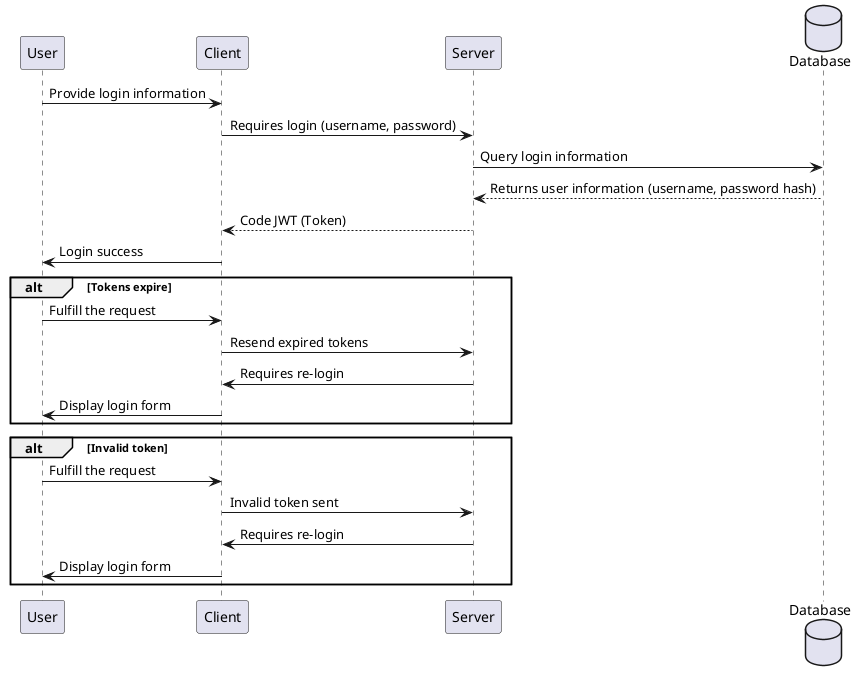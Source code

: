 @startuml
participant User
participant Client
participant Server
database Database

User -> Client: Provide login information
Client -> Server: Requires login (username, password)
Server -> Database: Query login information
Database --> Server: Returns user information (username, password hash)
Server --> Client: Code JWT (Token)
Client -> User: Login success

alt Tokens expire
    User -> Client: Fulfill the request
    Client -> Server: Resend expired tokens
    Server -> Client: Requires re-login
    Client -> User: Display login form
end

alt Invalid token
    User -> Client: Fulfill the request
    Client -> Server: Invalid token sent
    Server -> Client: Requires re-login
    Client -> User: Display login form
end

@enduml